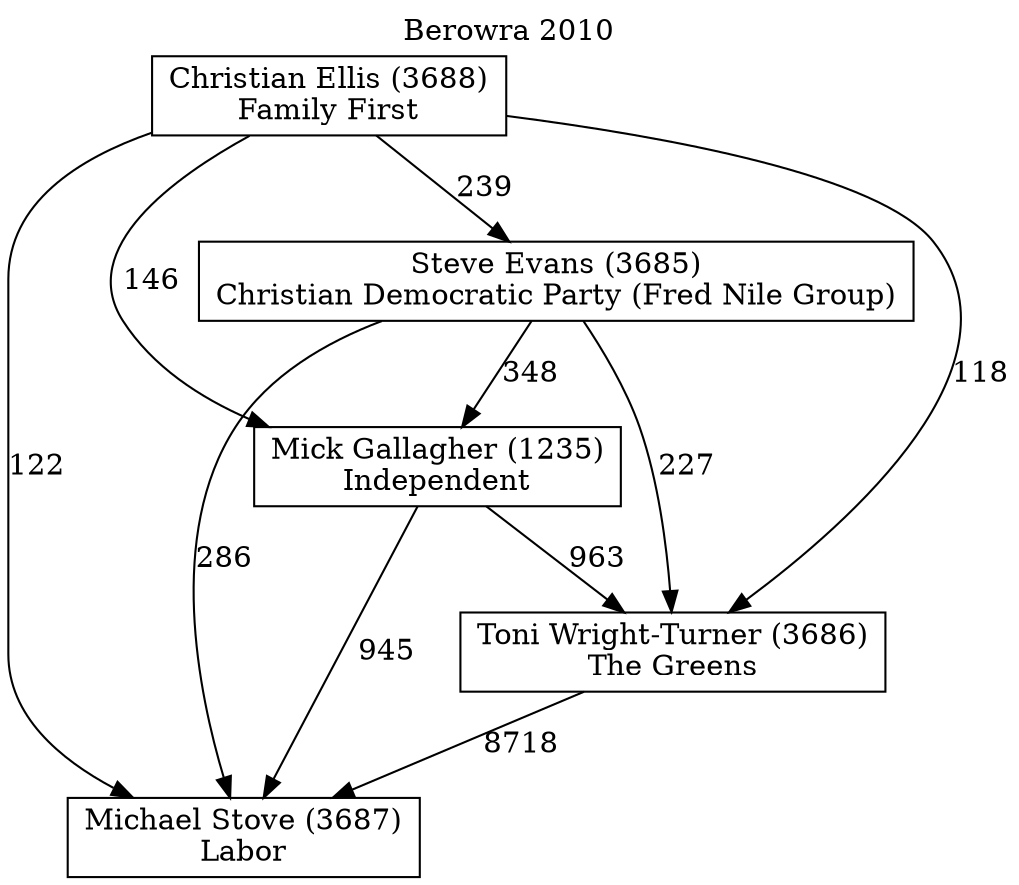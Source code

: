// House preference flow
digraph "Michael Stove (3687)_Berowra_2010" {
	graph [label="Berowra 2010" labelloc=t mclimit=10]
	node [shape=box]
	"Christian Ellis (3688)" [label="Christian Ellis (3688)
Family First"]
	"Michael Stove (3687)" [label="Michael Stove (3687)
Labor"]
	"Mick Gallagher (1235)" [label="Mick Gallagher (1235)
Independent"]
	"Steve Evans (3685)" [label="Steve Evans (3685)
Christian Democratic Party (Fred Nile Group)"]
	"Toni Wright-Turner (3686)" [label="Toni Wright-Turner (3686)
The Greens"]
	"Christian Ellis (3688)" -> "Michael Stove (3687)" [label=122]
	"Christian Ellis (3688)" -> "Mick Gallagher (1235)" [label=146]
	"Christian Ellis (3688)" -> "Steve Evans (3685)" [label=239]
	"Christian Ellis (3688)" -> "Toni Wright-Turner (3686)" [label=118]
	"Mick Gallagher (1235)" -> "Michael Stove (3687)" [label=945]
	"Mick Gallagher (1235)" -> "Toni Wright-Turner (3686)" [label=963]
	"Steve Evans (3685)" -> "Michael Stove (3687)" [label=286]
	"Steve Evans (3685)" -> "Mick Gallagher (1235)" [label=348]
	"Steve Evans (3685)" -> "Toni Wright-Turner (3686)" [label=227]
	"Toni Wright-Turner (3686)" -> "Michael Stove (3687)" [label=8718]
}
